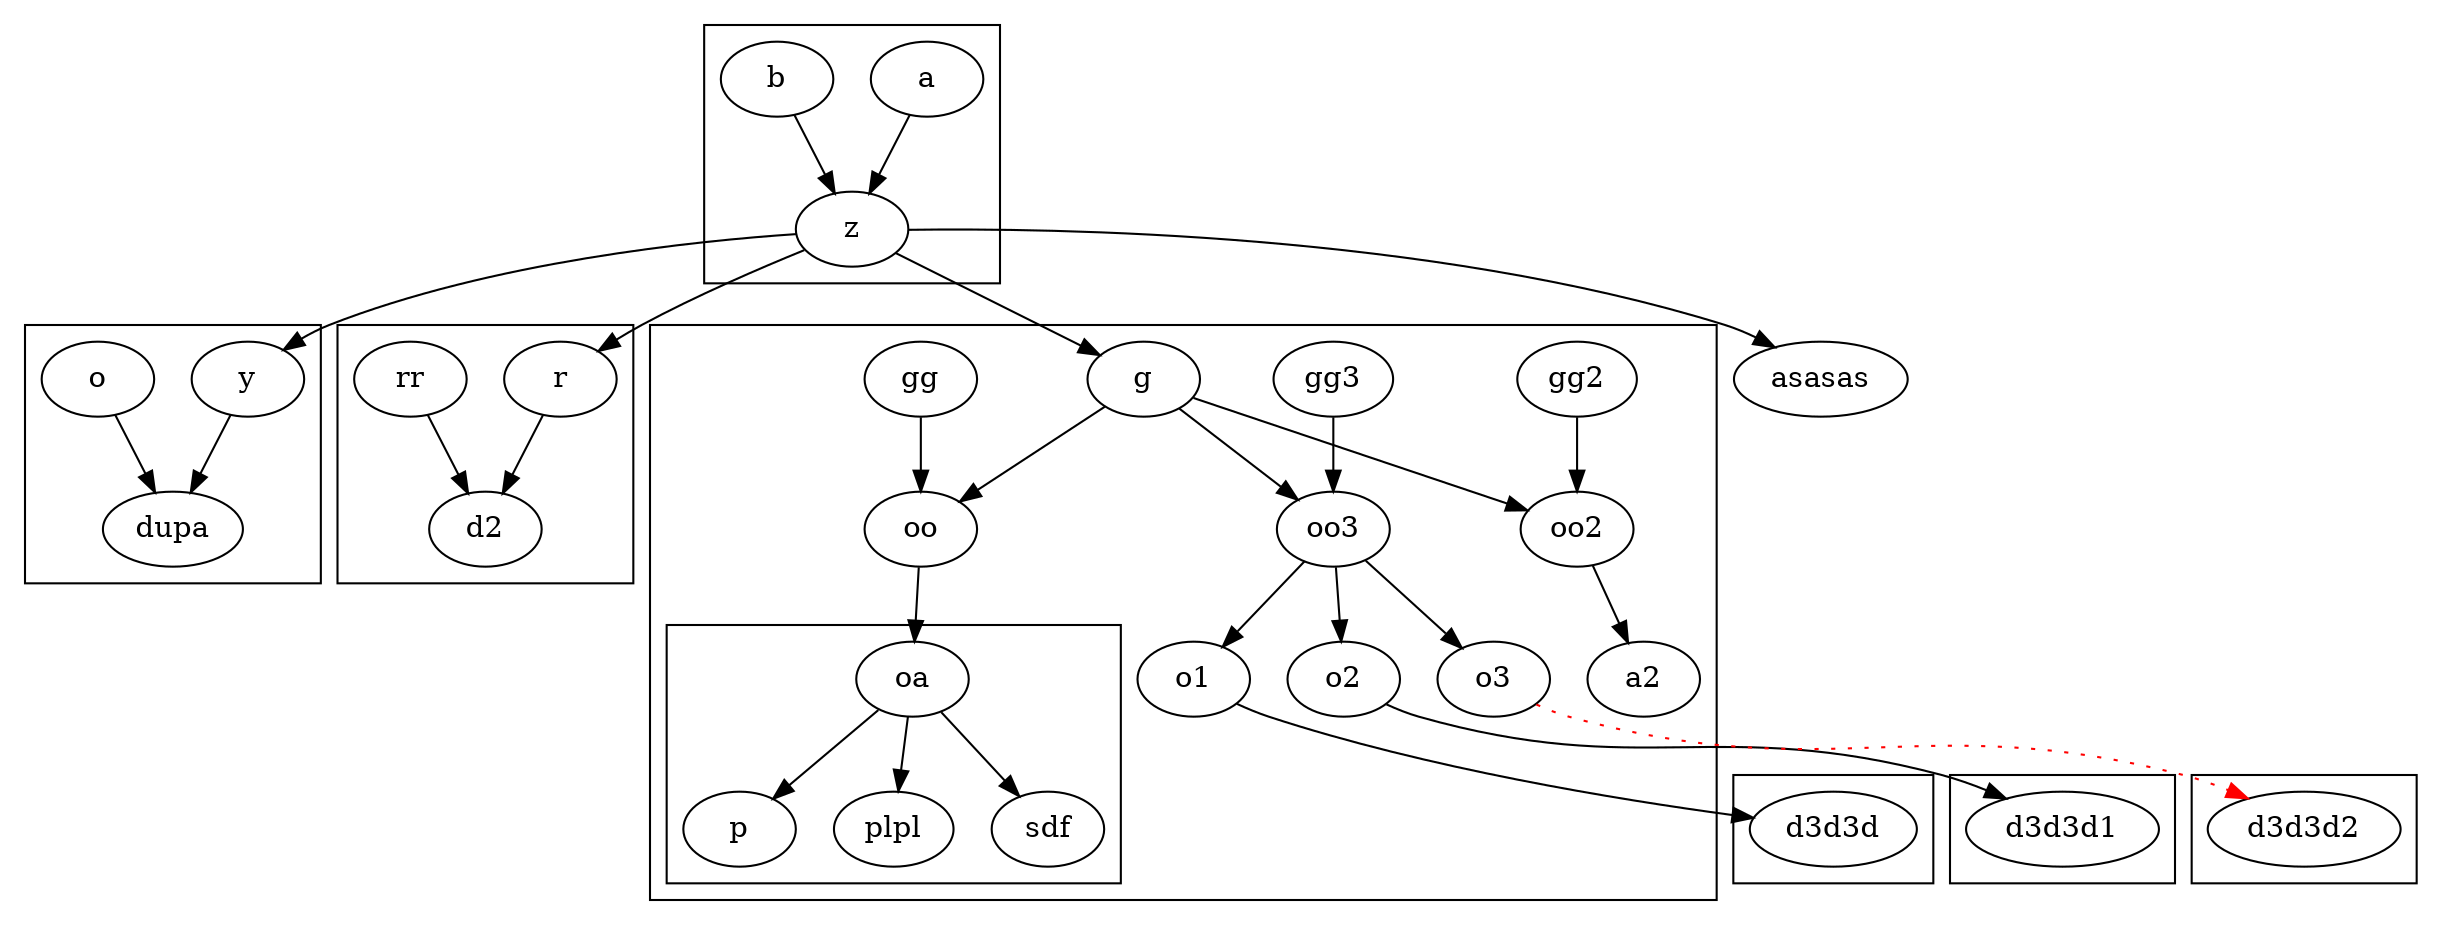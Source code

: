digraph G {
  packMode="graph";
  ratio = "auto"
  subgraph clusterA {
    a -> z;
    b -> z;
  }

    z -> y; z-> r; z->g;

  subgraph clusterC {
   y -> dupa;
   o -> dupa;
  }
  subgraph clusterD {
   r -> d2;
   rr -> d2;
  }
  subgraph clusterE {
   g -> oo;
   gg -> oo;
   g -> oo2;
   gg2 -> oo2;
   oo2 -> a2;
  subgraph clusterEE {
    oa -> p;oa -> plpl;oa->sdf;
   }
   oo -> oa;
   g -> oo3;
   gg3 -> oo3;
   oo3 -> o1;
   oo3 -> o2;
   oo3 -> o3;
  }
  z -> asasas;
  subgraph clusterEE2 {
  o1 -> d3d3d [weight=-100];
  }
  subgraph clusterEE3 {
  o2 -> d3d3d1 [weight=-100];
  }
subgraph clusterEE4 {
  o3 -> d3d3d2 [weight=100, color=red, style=dotted];
  }
}